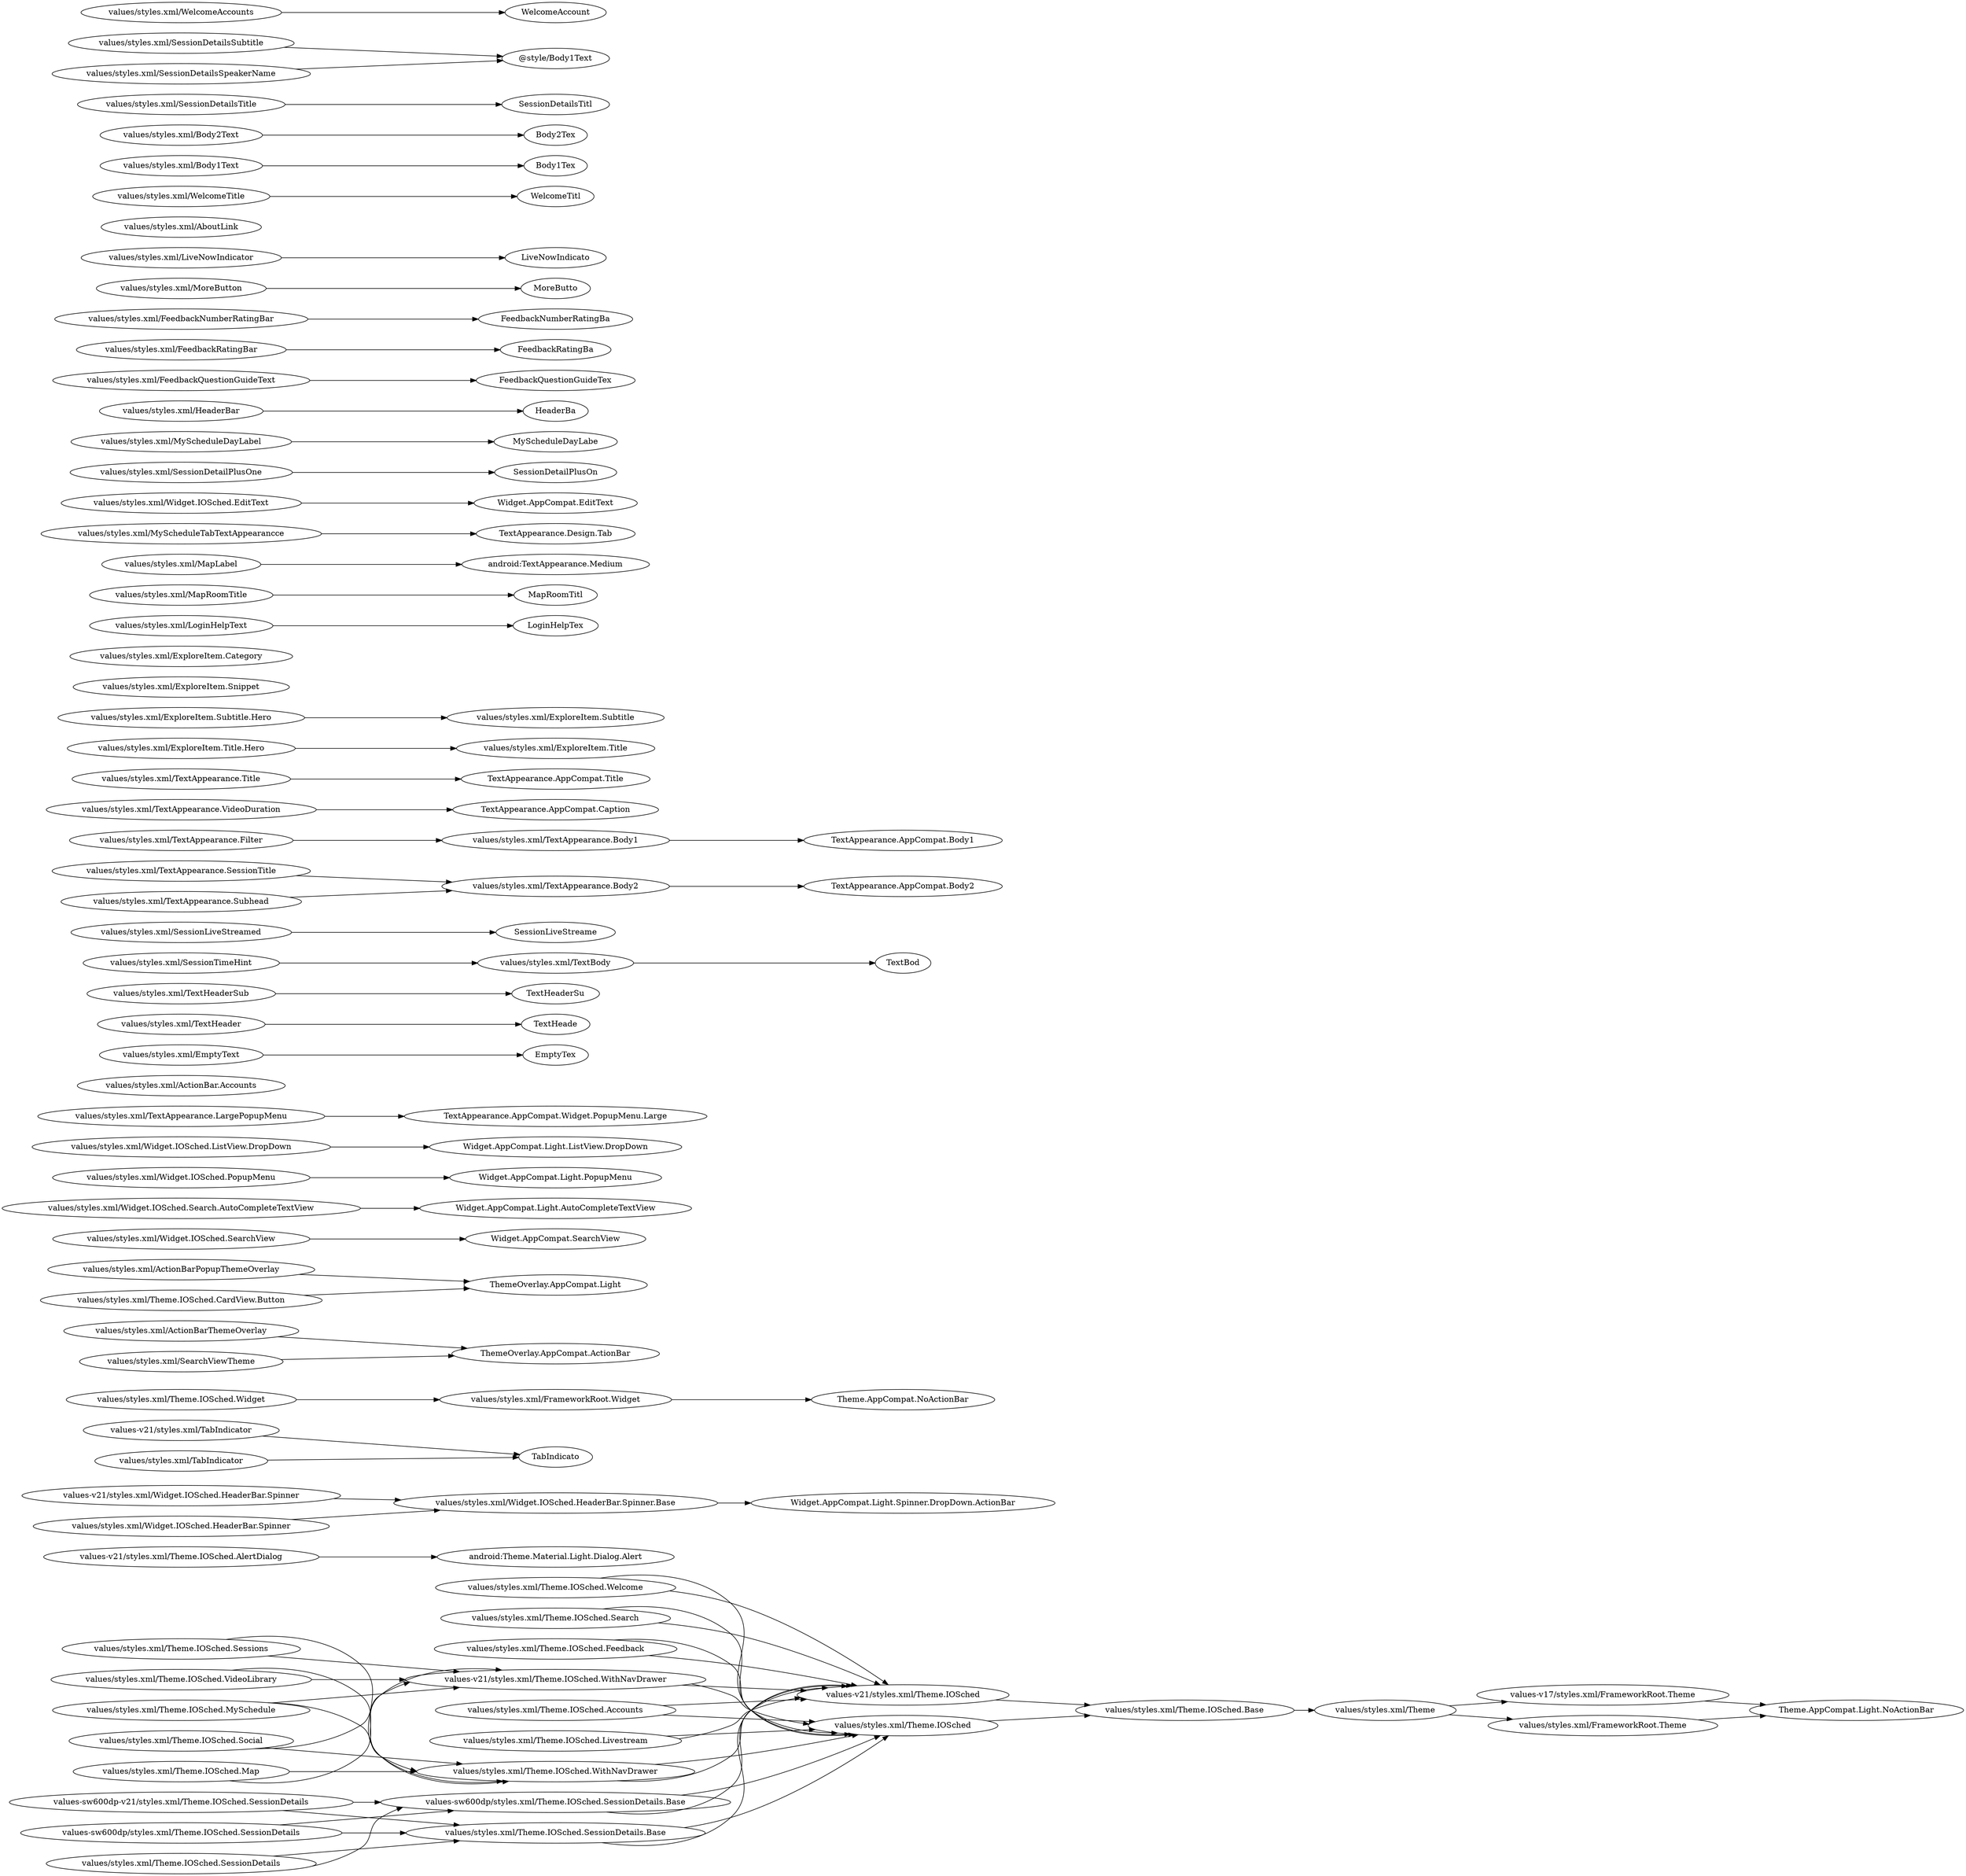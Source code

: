 digraph {
 rankdir=LR;
 subgraph values_v21_styles_xml {
  
  label = "values-v21/styles.xml";

    style = "dashed";
            
  values_v21_styles_xml_Theme_IOSched[label="values-v21/styles.xml/Theme.IOSched"];
  values_v21_styles_xml_Theme_IOSched_WithNavDrawer[label="values-v21/styles.xml/Theme.IOSched.WithNavDrawer"];
  values_v21_styles_xml_Theme_IOSched_WithNavDrawer -> values_v21_styles_xml_Theme_IOSched;
  values_v21_styles_xml_Theme_IOSched_AlertDialog[label="values-v21/styles.xml/Theme.IOSched.AlertDialog"];
  values_v21_styles_xml_Widget_IOSched_HeaderBar_Spinner[label="values-v21/styles.xml/Widget.IOSched.HeaderBar.Spinner"];
  values_v21_styles_xml_TabIndicator[label="values-v21/styles.xml/TabIndicator"];
 }
 subgraph values_v17_styles_xml {
  
  label = "values-v17/styles.xml";

    style = "dashed";
            
  values_v17_styles_xml_FrameworkRoot_Theme[label="values-v17/styles.xml/FrameworkRoot.Theme"];
 }
 subgraph values_sw600dp_v21_styles_xml {
  
  label = "values-sw600dp-v21/styles.xml";

    style = "dashed";
            
  values_sw600dp_v21_styles_xml_Theme_IOSched_SessionDetails[label="values-sw600dp-v21/styles.xml/Theme.IOSched.SessionDetails"];
 }
 subgraph values_sw600dp_styles_xml {
  
  label = "values-sw600dp/styles.xml";

    style = "dashed";
            
  values_sw600dp_styles_xml_Theme_IOSched_SessionDetails_Base[label="values-sw600dp/styles.xml/Theme.IOSched.SessionDetails.Base"];
  values_sw600dp_styles_xml_Theme_IOSched_SessionDetails[label="values-sw600dp/styles.xml/Theme.IOSched.SessionDetails"];
  values_sw600dp_styles_xml_Theme_IOSched_SessionDetails -> values_sw600dp_styles_xml_Theme_IOSched_SessionDetails_Base;
 }
 subgraph values_styles_xml {
  
  label = "values/styles.xml";

    style = "dashed";
            
  values_styles_xml_FrameworkRoot_Theme[label="values/styles.xml/FrameworkRoot.Theme"];
  values_styles_xml_FrameworkRoot_Widget[label="values/styles.xml/FrameworkRoot.Widget"];
  values_styles_xml_Theme[label="values/styles.xml/Theme"];
  values_styles_xml_Theme -> values_styles_xml_FrameworkRoot_Theme;
  values_styles_xml_Theme_IOSched_Base[label="values/styles.xml/Theme.IOSched.Base"];
  values_styles_xml_Theme_IOSched_Base -> values_styles_xml_Theme;
  values_styles_xml_Theme_IOSched[label="values/styles.xml/Theme.IOSched"];
  values_styles_xml_Theme_IOSched -> values_styles_xml_Theme_IOSched_Base;
  values_styles_xml_Theme_IOSched_WithNavDrawer[label="values/styles.xml/Theme.IOSched.WithNavDrawer"];
  values_styles_xml_Theme_IOSched_WithNavDrawer -> values_styles_xml_Theme_IOSched;
  values_styles_xml_Theme_IOSched_Widget[label="values/styles.xml/Theme.IOSched.Widget"];
  values_styles_xml_Theme_IOSched_Widget -> values_styles_xml_FrameworkRoot_Widget;
  values_styles_xml_ActionBarThemeOverlay[label="values/styles.xml/ActionBarThemeOverlay"];
  values_styles_xml_SearchViewTheme[label="values/styles.xml/SearchViewTheme"];
  values_styles_xml_ActionBarPopupThemeOverlay[label="values/styles.xml/ActionBarPopupThemeOverlay"];
  values_styles_xml_Theme_IOSched_Welcome[label="values/styles.xml/Theme.IOSched.Welcome"];
  values_styles_xml_Theme_IOSched_Welcome -> values_styles_xml_Theme_IOSched;
  values_styles_xml_Theme_IOSched_Sessions[label="values/styles.xml/Theme.IOSched.Sessions"];
  values_styles_xml_Theme_IOSched_Sessions -> values_styles_xml_Theme_IOSched_WithNavDrawer;
  values_styles_xml_Theme_IOSched_Search[label="values/styles.xml/Theme.IOSched.Search"];
  values_styles_xml_Theme_IOSched_Search -> values_styles_xml_Theme_IOSched;
  values_styles_xml_Widget_IOSched_SearchView[label="values/styles.xml/Widget.IOSched.SearchView"];
  values_styles_xml_Widget_IOSched_Search_AutoCompleteTextView[label="values/styles.xml/Widget.IOSched.Search.AutoCompleteTextView"];
  values_styles_xml_Theme_IOSched_VideoLibrary[label="values/styles.xml/Theme.IOSched.VideoLibrary"];
  values_styles_xml_Theme_IOSched_VideoLibrary -> values_styles_xml_Theme_IOSched_WithNavDrawer;
  values_styles_xml_Theme_IOSched_Feedback[label="values/styles.xml/Theme.IOSched.Feedback"];
  values_styles_xml_Theme_IOSched_Feedback -> values_styles_xml_Theme_IOSched;
  values_styles_xml_Widget_IOSched_HeaderBar_Spinner_Base[label="values/styles.xml/Widget.IOSched.HeaderBar.Spinner.Base"];
  values_styles_xml_Widget_IOSched_HeaderBar_Spinner[label="values/styles.xml/Widget.IOSched.HeaderBar.Spinner"];
  values_styles_xml_Widget_IOSched_HeaderBar_Spinner -> values_styles_xml_Widget_IOSched_HeaderBar_Spinner_Base;
  values_styles_xml_Widget_IOSched_PopupMenu[label="values/styles.xml/Widget.IOSched.PopupMenu"];
  values_styles_xml_Widget_IOSched_ListView_DropDown[label="values/styles.xml/Widget.IOSched.ListView.DropDown"];
  values_styles_xml_TextAppearance_LargePopupMenu[label="values/styles.xml/TextAppearance.LargePopupMenu"];
  values_styles_xml_Theme_IOSched_MySchedule[label="values/styles.xml/Theme.IOSched.MySchedule"];
  values_styles_xml_Theme_IOSched_MySchedule -> values_styles_xml_Theme_IOSched_WithNavDrawer;
  values_styles_xml_Theme_IOSched_SessionDetails_Base[label="values/styles.xml/Theme.IOSched.SessionDetails.Base"];
  values_styles_xml_Theme_IOSched_SessionDetails_Base -> values_styles_xml_Theme_IOSched;
  values_styles_xml_Theme_IOSched_SessionDetails[label="values/styles.xml/Theme.IOSched.SessionDetails"];
  values_styles_xml_Theme_IOSched_SessionDetails -> values_styles_xml_Theme_IOSched_SessionDetails_Base;
  values_styles_xml_Theme_IOSched_Social[label="values/styles.xml/Theme.IOSched.Social"];
  values_styles_xml_Theme_IOSched_Social -> values_styles_xml_Theme_IOSched_WithNavDrawer;
  values_styles_xml_Theme_IOSched_Accounts[label="values/styles.xml/Theme.IOSched.Accounts"];
  values_styles_xml_Theme_IOSched_Accounts -> values_styles_xml_Theme_IOSched;
  values_styles_xml_ActionBar_Accounts[label="values/styles.xml/ActionBar.Accounts"];
  values_styles_xml_TabIndicator[label="values/styles.xml/TabIndicator"];
  values_styles_xml_Theme_IOSched_Livestream[label="values/styles.xml/Theme.IOSched.Livestream"];
  values_styles_xml_Theme_IOSched_Livestream -> values_styles_xml_Theme_IOSched;
  values_styles_xml_EmptyText[label="values/styles.xml/EmptyText"];
  values_styles_xml_TextHeader[label="values/styles.xml/TextHeader"];
  values_styles_xml_TextHeaderSub[label="values/styles.xml/TextHeaderSub"];
  values_styles_xml_TextBody[label="values/styles.xml/TextBody"];
  values_styles_xml_SessionLiveStreamed[label="values/styles.xml/SessionLiveStreamed"];
  values_styles_xml_TextAppearance_Body2[label="values/styles.xml/TextAppearance.Body2"];
  values_styles_xml_TextAppearance_Body1[label="values/styles.xml/TextAppearance.Body1"];
  values_styles_xml_TextAppearance_Filter[label="values/styles.xml/TextAppearance.Filter"];
  values_styles_xml_TextAppearance_Filter -> values_styles_xml_TextAppearance_Body1;
  values_styles_xml_TextAppearance_SessionTitle[label="values/styles.xml/TextAppearance.SessionTitle"];
  values_styles_xml_TextAppearance_SessionTitle -> values_styles_xml_TextAppearance_Body2;
  values_styles_xml_TextAppearance_VideoDuration[label="values/styles.xml/TextAppearance.VideoDuration"];
  values_styles_xml_TextAppearance_Title[label="values/styles.xml/TextAppearance.Title"];
  values_styles_xml_TextAppearance_Subhead[label="values/styles.xml/TextAppearance.Subhead"];
  values_styles_xml_TextAppearance_Subhead -> values_styles_xml_TextAppearance_Body2;
  values_styles_xml_SessionTimeHint[label="values/styles.xml/SessionTimeHint"];
  values_styles_xml_SessionTimeHint -> values_styles_xml_TextBody;
  values_styles_xml_ExploreItem_Title[label="values/styles.xml/ExploreItem.Title"];
  values_styles_xml_ExploreItem_Title_Hero[label="values/styles.xml/ExploreItem.Title.Hero"];
  values_styles_xml_ExploreItem_Title_Hero -> values_styles_xml_ExploreItem_Title;
  values_styles_xml_ExploreItem_Subtitle[label="values/styles.xml/ExploreItem.Subtitle"];
  values_styles_xml_ExploreItem_Subtitle_Hero[label="values/styles.xml/ExploreItem.Subtitle.Hero"];
  values_styles_xml_ExploreItem_Subtitle_Hero -> values_styles_xml_ExploreItem_Subtitle;
  values_styles_xml_ExploreItem_Snippet[label="values/styles.xml/ExploreItem.Snippet"];
  values_styles_xml_ExploreItem_Category[label="values/styles.xml/ExploreItem.Category"];
  values_styles_xml_LoginHelpText[label="values/styles.xml/LoginHelpText"];
  values_styles_xml_Theme_IOSched_Map[label="values/styles.xml/Theme.IOSched.Map"];
  values_styles_xml_Theme_IOSched_Map -> values_styles_xml_Theme_IOSched_WithNavDrawer;
  values_styles_xml_MapRoomTitle[label="values/styles.xml/MapRoomTitle"];
  values_styles_xml_MapLabel[label="values/styles.xml/MapLabel"];
  values_styles_xml_MyScheduleTabTextAppearancce[label="values/styles.xml/MyScheduleTabTextAppearancce"];
  values_styles_xml_Widget_IOSched_EditText[label="values/styles.xml/Widget.IOSched.EditText"];
  values_styles_xml_SessionDetailPlusOne[label="values/styles.xml/SessionDetailPlusOne"];
  values_styles_xml_MyScheduleDayLabel[label="values/styles.xml/MyScheduleDayLabel"];
  values_styles_xml_HeaderBar[label="values/styles.xml/HeaderBar"];
  values_styles_xml_FeedbackQuestionGuideText[label="values/styles.xml/FeedbackQuestionGuideText"];
  values_styles_xml_FeedbackRatingBar[label="values/styles.xml/FeedbackRatingBar"];
  values_styles_xml_FeedbackNumberRatingBar[label="values/styles.xml/FeedbackNumberRatingBar"];
  values_styles_xml_Theme_IOSched_CardView_Button[label="values/styles.xml/Theme.IOSched.CardView.Button"];
  values_styles_xml_MoreButton[label="values/styles.xml/MoreButton"];
  values_styles_xml_LiveNowIndicator[label="values/styles.xml/LiveNowIndicator"];
  values_styles_xml_AboutLink[label="values/styles.xml/AboutLink"];
  values_styles_xml_WelcomeTitle[label="values/styles.xml/WelcomeTitle"];
  values_styles_xml_Body1Text[label="values/styles.xml/Body1Text"];
  values_styles_xml_Body2Text[label="values/styles.xml/Body2Text"];
  values_styles_xml_SessionDetailsTitle[label="values/styles.xml/SessionDetailsTitle"];
  values_styles_xml_SessionDetailsSubtitle[label="values/styles.xml/SessionDetailsSubtitle"];
  values_styles_xml_SessionDetailsSpeakerName[label="values/styles.xml/SessionDetailsSpeakerName"];
  values_styles_xml_WelcomeAccounts[label="values/styles.xml/WelcomeAccounts"];
 }
 values_v21_styles_xml_Theme_IOSched -> values_styles_xml_Theme_IOSched_Base;
 values_v21_styles_xml_Theme_IOSched_WithNavDrawer -> values_styles_xml_Theme_IOSched;
 android_Theme_Material_Light_Dialog_Alert[label="android:Theme.Material.Light.Dialog.Alert"]
 values_v21_styles_xml_Theme_IOSched_AlertDialog -> android_Theme_Material_Light_Dialog_Alert;
 values_v21_styles_xml_Widget_IOSched_HeaderBar_Spinner -> values_styles_xml_Widget_IOSched_HeaderBar_Spinner_Base;
 TabIndicato[label="TabIndicato"]
 values_v21_styles_xml_TabIndicator -> TabIndicato;
 Theme_AppCompat_Light_NoActionBar[label="Theme.AppCompat.Light.NoActionBar"]
 values_v17_styles_xml_FrameworkRoot_Theme -> Theme_AppCompat_Light_NoActionBar;
 values_sw600dp_v21_styles_xml_Theme_IOSched_SessionDetails -> values_sw600dp_styles_xml_Theme_IOSched_SessionDetails_Base;
 values_sw600dp_v21_styles_xml_Theme_IOSched_SessionDetails -> values_styles_xml_Theme_IOSched_SessionDetails_Base;
 values_sw600dp_styles_xml_Theme_IOSched_SessionDetails_Base -> values_v21_styles_xml_Theme_IOSched;
 values_sw600dp_styles_xml_Theme_IOSched_SessionDetails_Base -> values_styles_xml_Theme_IOSched;
 values_sw600dp_styles_xml_Theme_IOSched_SessionDetails -> values_styles_xml_Theme_IOSched_SessionDetails_Base;
 Theme_AppCompat_Light_NoActionBar[label="Theme.AppCompat.Light.NoActionBar"]
 values_styles_xml_FrameworkRoot_Theme -> Theme_AppCompat_Light_NoActionBar;
 Theme_AppCompat_NoActionBar[label="Theme.AppCompat.NoActionBar"]
 values_styles_xml_FrameworkRoot_Widget -> Theme_AppCompat_NoActionBar;
 values_styles_xml_Theme -> values_v17_styles_xml_FrameworkRoot_Theme;
 values_styles_xml_Theme_IOSched_WithNavDrawer -> values_v21_styles_xml_Theme_IOSched;
 ThemeOverlay_AppCompat_ActionBar[label="ThemeOverlay.AppCompat.ActionBar"]
 values_styles_xml_ActionBarThemeOverlay -> ThemeOverlay_AppCompat_ActionBar;
 ThemeOverlay_AppCompat_ActionBar[label="ThemeOverlay.AppCompat.ActionBar"]
 values_styles_xml_SearchViewTheme -> ThemeOverlay_AppCompat_ActionBar;
 ThemeOverlay_AppCompat_Light[label="ThemeOverlay.AppCompat.Light"]
 values_styles_xml_ActionBarPopupThemeOverlay -> ThemeOverlay_AppCompat_Light;
 values_styles_xml_Theme_IOSched_Welcome -> values_v21_styles_xml_Theme_IOSched;
 values_styles_xml_Theme_IOSched_Sessions -> values_v21_styles_xml_Theme_IOSched_WithNavDrawer;
 values_styles_xml_Theme_IOSched_Search -> values_v21_styles_xml_Theme_IOSched;
 Widget_AppCompat_SearchView[label="Widget.AppCompat.SearchView"]
 values_styles_xml_Widget_IOSched_SearchView -> Widget_AppCompat_SearchView;
 Widget_AppCompat_Light_AutoCompleteTextView[label="Widget.AppCompat.Light.AutoCompleteTextView"]
 values_styles_xml_Widget_IOSched_Search_AutoCompleteTextView -> Widget_AppCompat_Light_AutoCompleteTextView;
 values_styles_xml_Theme_IOSched_VideoLibrary -> values_v21_styles_xml_Theme_IOSched_WithNavDrawer;
 values_styles_xml_Theme_IOSched_Feedback -> values_v21_styles_xml_Theme_IOSched;
 Widget_AppCompat_Light_Spinner_DropDown_ActionBar[label="Widget.AppCompat.Light.Spinner.DropDown.ActionBar"]
 values_styles_xml_Widget_IOSched_HeaderBar_Spinner_Base -> Widget_AppCompat_Light_Spinner_DropDown_ActionBar;
 Widget_AppCompat_Light_PopupMenu[label="Widget.AppCompat.Light.PopupMenu"]
 values_styles_xml_Widget_IOSched_PopupMenu -> Widget_AppCompat_Light_PopupMenu;
 Widget_AppCompat_Light_ListView_DropDown[label="Widget.AppCompat.Light.ListView.DropDown"]
 values_styles_xml_Widget_IOSched_ListView_DropDown -> Widget_AppCompat_Light_ListView_DropDown;
 TextAppearance_AppCompat_Widget_PopupMenu_Large[label="TextAppearance.AppCompat.Widget.PopupMenu.Large"]
 values_styles_xml_TextAppearance_LargePopupMenu -> TextAppearance_AppCompat_Widget_PopupMenu_Large;
 values_styles_xml_Theme_IOSched_MySchedule -> values_v21_styles_xml_Theme_IOSched_WithNavDrawer;
 values_styles_xml_Theme_IOSched_SessionDetails_Base -> values_v21_styles_xml_Theme_IOSched;
 values_styles_xml_Theme_IOSched_SessionDetails -> values_sw600dp_styles_xml_Theme_IOSched_SessionDetails_Base;
 values_styles_xml_Theme_IOSched_Social -> values_v21_styles_xml_Theme_IOSched_WithNavDrawer;
 values_styles_xml_Theme_IOSched_Accounts -> values_v21_styles_xml_Theme_IOSched;
 TabIndicato[label="TabIndicato"]
 values_styles_xml_TabIndicator -> TabIndicato;
 values_styles_xml_Theme_IOSched_Livestream -> values_v21_styles_xml_Theme_IOSched;
 EmptyTex[label="EmptyTex"]
 values_styles_xml_EmptyText -> EmptyTex;
 TextHeade[label="TextHeade"]
 values_styles_xml_TextHeader -> TextHeade;
 TextHeaderSu[label="TextHeaderSu"]
 values_styles_xml_TextHeaderSub -> TextHeaderSu;
 TextBod[label="TextBod"]
 values_styles_xml_TextBody -> TextBod;
 SessionLiveStreame[label="SessionLiveStreame"]
 values_styles_xml_SessionLiveStreamed -> SessionLiveStreame;
 TextAppearance_AppCompat_Body2[label="TextAppearance.AppCompat.Body2"]
 values_styles_xml_TextAppearance_Body2 -> TextAppearance_AppCompat_Body2;
 TextAppearance_AppCompat_Body1[label="TextAppearance.AppCompat.Body1"]
 values_styles_xml_TextAppearance_Body1 -> TextAppearance_AppCompat_Body1;
 TextAppearance_AppCompat_Caption[label="TextAppearance.AppCompat.Caption"]
 values_styles_xml_TextAppearance_VideoDuration -> TextAppearance_AppCompat_Caption;
 TextAppearance_AppCompat_Title[label="TextAppearance.AppCompat.Title"]
 values_styles_xml_TextAppearance_Title -> TextAppearance_AppCompat_Title;
 LoginHelpTex[label="LoginHelpTex"]
 values_styles_xml_LoginHelpText -> LoginHelpTex;
 values_styles_xml_Theme_IOSched_Map -> values_v21_styles_xml_Theme_IOSched_WithNavDrawer;
 MapRoomTitl[label="MapRoomTitl"]
 values_styles_xml_MapRoomTitle -> MapRoomTitl;
 android_TextAppearance_Medium[label="android:TextAppearance.Medium"]
 values_styles_xml_MapLabel -> android_TextAppearance_Medium;
 TextAppearance_Design_Tab[label="TextAppearance.Design.Tab"]
 values_styles_xml_MyScheduleTabTextAppearancce -> TextAppearance_Design_Tab;
 Widget_AppCompat_EditText[label="Widget.AppCompat.EditText"]
 values_styles_xml_Widget_IOSched_EditText -> Widget_AppCompat_EditText;
 SessionDetailPlusOn[label="SessionDetailPlusOn"]
 values_styles_xml_SessionDetailPlusOne -> SessionDetailPlusOn;
 MyScheduleDayLabe[label="MyScheduleDayLabe"]
 values_styles_xml_MyScheduleDayLabel -> MyScheduleDayLabe;
 HeaderBa[label="HeaderBa"]
 values_styles_xml_HeaderBar -> HeaderBa;
 FeedbackQuestionGuideTex[label="FeedbackQuestionGuideTex"]
 values_styles_xml_FeedbackQuestionGuideText -> FeedbackQuestionGuideTex;
 FeedbackRatingBa[label="FeedbackRatingBa"]
 values_styles_xml_FeedbackRatingBar -> FeedbackRatingBa;
 FeedbackNumberRatingBa[label="FeedbackNumberRatingBa"]
 values_styles_xml_FeedbackNumberRatingBar -> FeedbackNumberRatingBa;
 ThemeOverlay_AppCompat_Light[label="ThemeOverlay.AppCompat.Light"]
 values_styles_xml_Theme_IOSched_CardView_Button -> ThemeOverlay_AppCompat_Light;
 MoreButto[label="MoreButto"]
 values_styles_xml_MoreButton -> MoreButto;
 LiveNowIndicato[label="LiveNowIndicato"]
 values_styles_xml_LiveNowIndicator -> LiveNowIndicato;
 WelcomeTitl[label="WelcomeTitl"]
 values_styles_xml_WelcomeTitle -> WelcomeTitl;
 Body1Tex[label="Body1Tex"]
 values_styles_xml_Body1Text -> Body1Tex;
 Body2Tex[label="Body2Tex"]
 values_styles_xml_Body2Text -> Body2Tex;
 SessionDetailsTitl[label="SessionDetailsTitl"]
 values_styles_xml_SessionDetailsTitle -> SessionDetailsTitl;
 at_style_Body1Text[label="@style/Body1Text"]
 values_styles_xml_SessionDetailsSubtitle -> at_style_Body1Text;
 at_style_Body1Text[label="@style/Body1Text"]
 values_styles_xml_SessionDetailsSpeakerName -> at_style_Body1Text;
 WelcomeAccount[label="WelcomeAccount"]
 values_styles_xml_WelcomeAccounts -> WelcomeAccount;
}
